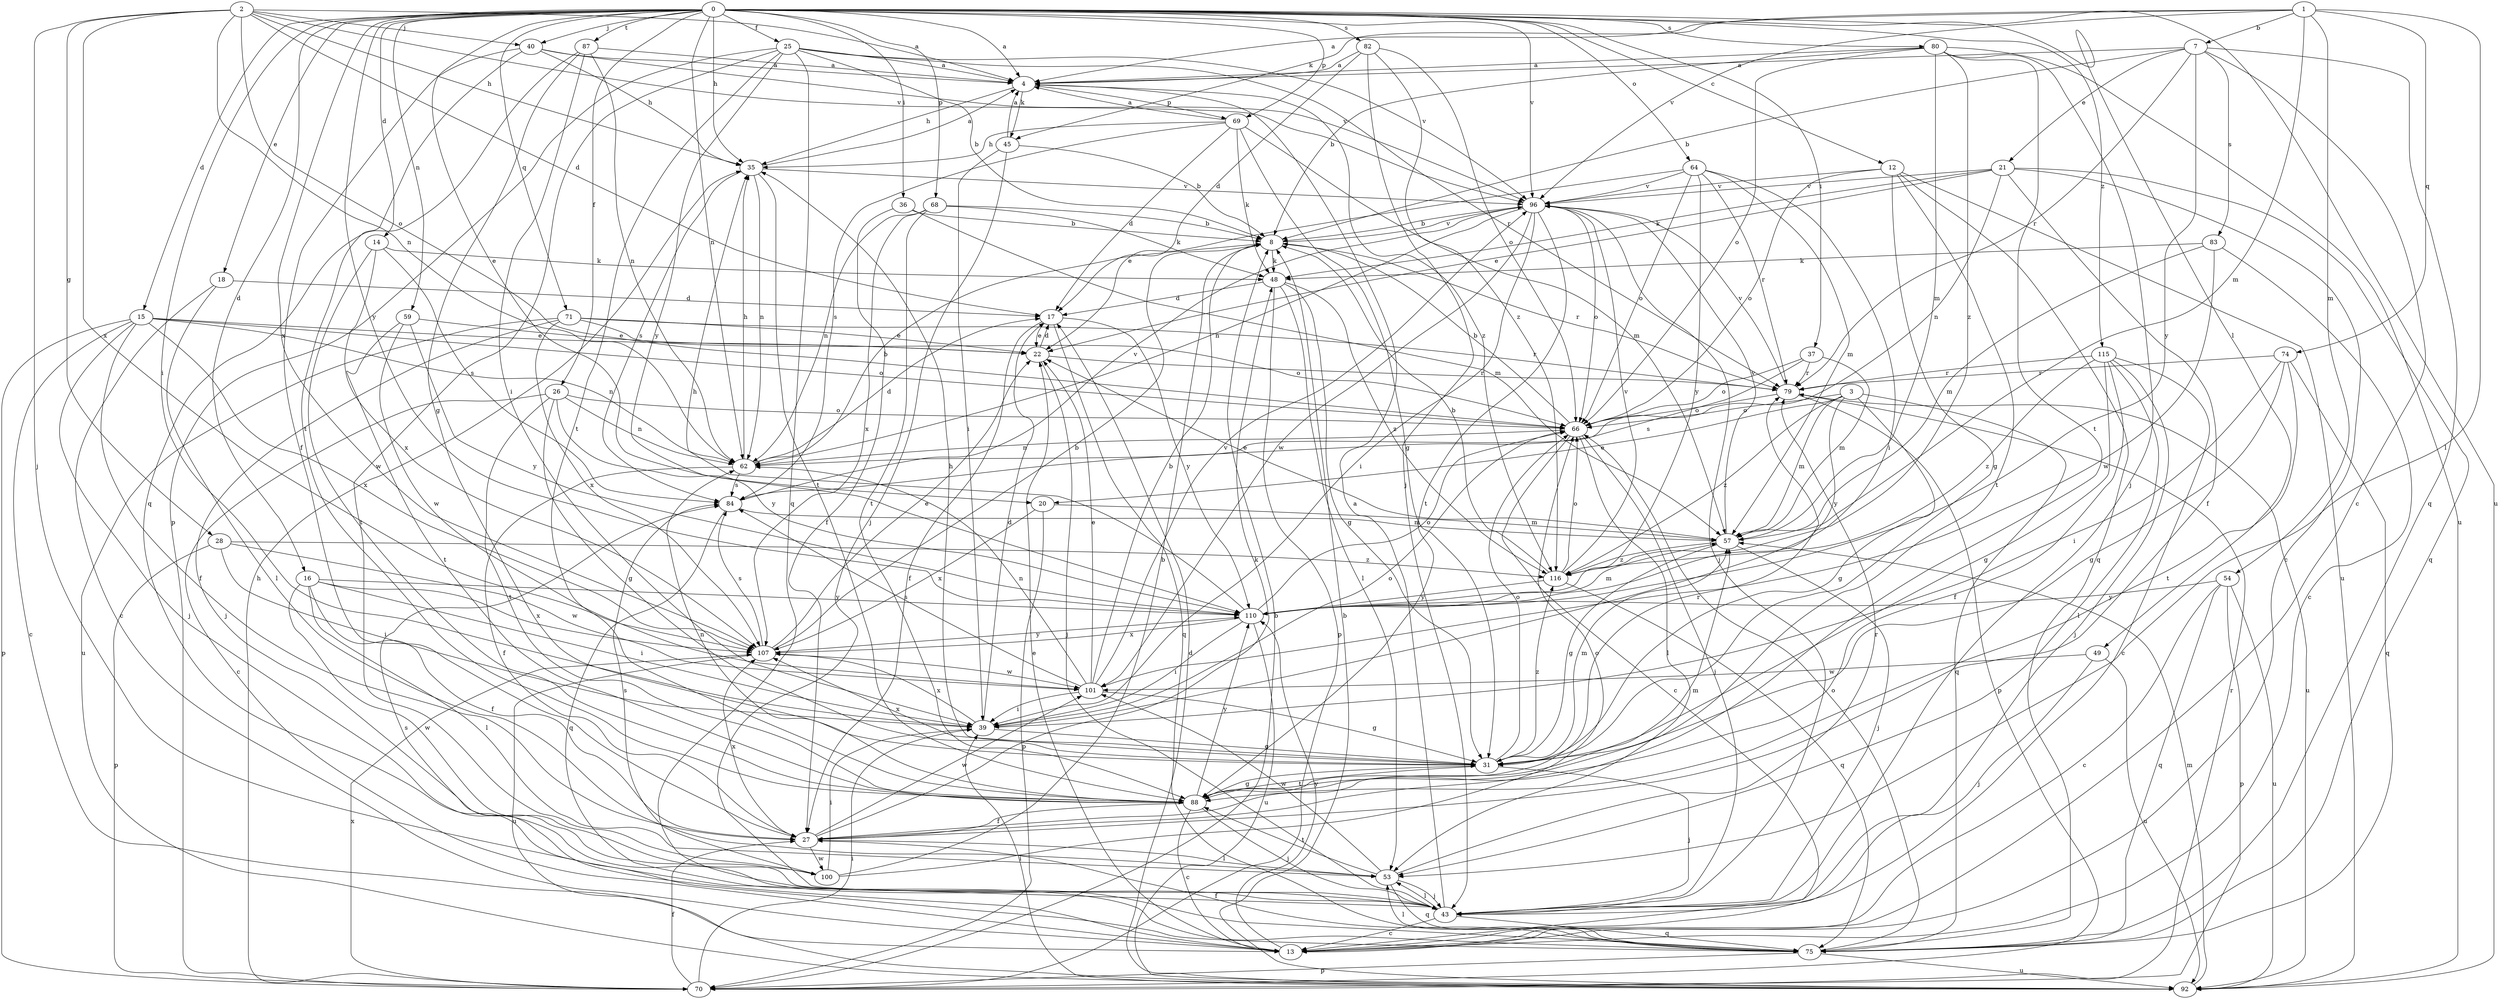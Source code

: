 strict digraph  {
0;
1;
2;
3;
4;
7;
8;
12;
13;
14;
15;
16;
17;
18;
20;
21;
22;
25;
26;
27;
28;
31;
35;
36;
37;
39;
40;
43;
45;
48;
49;
53;
54;
57;
59;
62;
64;
66;
68;
69;
70;
71;
74;
75;
79;
80;
82;
83;
84;
87;
88;
92;
96;
100;
101;
107;
110;
115;
116;
0 -> 4  [label=a];
0 -> 12  [label=c];
0 -> 14  [label=d];
0 -> 15  [label=d];
0 -> 16  [label=d];
0 -> 18  [label=e];
0 -> 20  [label=e];
0 -> 25  [label=f];
0 -> 26  [label=f];
0 -> 35  [label=h];
0 -> 36  [label=i];
0 -> 37  [label=i];
0 -> 39  [label=i];
0 -> 40  [label=j];
0 -> 49  [label=l];
0 -> 59  [label=n];
0 -> 62  [label=n];
0 -> 64  [label=o];
0 -> 68  [label=p];
0 -> 69  [label=p];
0 -> 71  [label=q];
0 -> 80  [label=s];
0 -> 82  [label=s];
0 -> 87  [label=t];
0 -> 92  [label=u];
0 -> 96  [label=v];
0 -> 107  [label=x];
0 -> 110  [label=y];
0 -> 115  [label=z];
1 -> 4  [label=a];
1 -> 7  [label=b];
1 -> 45  [label=k];
1 -> 53  [label=l];
1 -> 54  [label=m];
1 -> 57  [label=m];
1 -> 74  [label=q];
1 -> 96  [label=v];
2 -> 4  [label=a];
2 -> 17  [label=d];
2 -> 28  [label=g];
2 -> 35  [label=h];
2 -> 40  [label=j];
2 -> 43  [label=j];
2 -> 62  [label=n];
2 -> 66  [label=o];
2 -> 96  [label=v];
2 -> 107  [label=x];
3 -> 20  [label=e];
3 -> 31  [label=g];
3 -> 57  [label=m];
3 -> 66  [label=o];
3 -> 75  [label=q];
3 -> 110  [label=y];
3 -> 116  [label=z];
4 -> 35  [label=h];
4 -> 45  [label=k];
4 -> 69  [label=p];
4 -> 116  [label=z];
7 -> 4  [label=a];
7 -> 8  [label=b];
7 -> 13  [label=c];
7 -> 21  [label=e];
7 -> 75  [label=q];
7 -> 79  [label=r];
7 -> 83  [label=s];
7 -> 110  [label=y];
8 -> 48  [label=k];
8 -> 79  [label=r];
8 -> 96  [label=v];
12 -> 31  [label=g];
12 -> 66  [label=o];
12 -> 75  [label=q];
12 -> 88  [label=t];
12 -> 92  [label=u];
12 -> 96  [label=v];
13 -> 22  [label=e];
13 -> 84  [label=s];
13 -> 110  [label=y];
14 -> 48  [label=k];
14 -> 84  [label=s];
14 -> 88  [label=t];
14 -> 107  [label=x];
15 -> 13  [label=c];
15 -> 22  [label=e];
15 -> 27  [label=f];
15 -> 43  [label=j];
15 -> 62  [label=n];
15 -> 66  [label=o];
15 -> 70  [label=p];
15 -> 107  [label=x];
16 -> 27  [label=f];
16 -> 39  [label=i];
16 -> 53  [label=l];
16 -> 100  [label=w];
16 -> 107  [label=x];
16 -> 110  [label=y];
17 -> 22  [label=e];
17 -> 27  [label=f];
17 -> 75  [label=q];
17 -> 110  [label=y];
18 -> 13  [label=c];
18 -> 17  [label=d];
18 -> 53  [label=l];
20 -> 57  [label=m];
20 -> 70  [label=p];
20 -> 107  [label=x];
21 -> 13  [label=c];
21 -> 22  [label=e];
21 -> 27  [label=f];
21 -> 48  [label=k];
21 -> 62  [label=n];
21 -> 75  [label=q];
21 -> 96  [label=v];
22 -> 17  [label=d];
22 -> 43  [label=j];
22 -> 79  [label=r];
25 -> 4  [label=a];
25 -> 8  [label=b];
25 -> 70  [label=p];
25 -> 75  [label=q];
25 -> 79  [label=r];
25 -> 88  [label=t];
25 -> 96  [label=v];
25 -> 100  [label=w];
25 -> 110  [label=y];
26 -> 13  [label=c];
26 -> 31  [label=g];
26 -> 62  [label=n];
26 -> 66  [label=o];
26 -> 88  [label=t];
26 -> 110  [label=y];
27 -> 48  [label=k];
27 -> 53  [label=l];
27 -> 57  [label=m];
27 -> 100  [label=w];
27 -> 101  [label=w];
27 -> 107  [label=x];
28 -> 39  [label=i];
28 -> 70  [label=p];
28 -> 101  [label=w];
28 -> 116  [label=z];
31 -> 35  [label=h];
31 -> 43  [label=j];
31 -> 57  [label=m];
31 -> 66  [label=o];
31 -> 88  [label=t];
31 -> 107  [label=x];
31 -> 116  [label=z];
35 -> 4  [label=a];
35 -> 62  [label=n];
35 -> 84  [label=s];
35 -> 88  [label=t];
35 -> 96  [label=v];
36 -> 8  [label=b];
36 -> 27  [label=f];
36 -> 57  [label=m];
37 -> 57  [label=m];
37 -> 66  [label=o];
37 -> 79  [label=r];
37 -> 84  [label=s];
39 -> 17  [label=d];
39 -> 31  [label=g];
39 -> 66  [label=o];
39 -> 107  [label=x];
40 -> 4  [label=a];
40 -> 27  [label=f];
40 -> 35  [label=h];
40 -> 88  [label=t];
40 -> 96  [label=v];
43 -> 4  [label=a];
43 -> 13  [label=c];
43 -> 53  [label=l];
43 -> 75  [label=q];
45 -> 4  [label=a];
45 -> 8  [label=b];
45 -> 39  [label=i];
45 -> 43  [label=j];
48 -> 17  [label=d];
48 -> 31  [label=g];
48 -> 53  [label=l];
48 -> 70  [label=p];
48 -> 116  [label=z];
49 -> 43  [label=j];
49 -> 92  [label=u];
49 -> 101  [label=w];
53 -> 43  [label=j];
53 -> 75  [label=q];
53 -> 79  [label=r];
53 -> 88  [label=t];
53 -> 101  [label=w];
54 -> 13  [label=c];
54 -> 70  [label=p];
54 -> 75  [label=q];
54 -> 92  [label=u];
54 -> 110  [label=y];
57 -> 22  [label=e];
57 -> 31  [label=g];
57 -> 43  [label=j];
57 -> 96  [label=v];
57 -> 116  [label=z];
59 -> 22  [label=e];
59 -> 88  [label=t];
59 -> 101  [label=w];
59 -> 110  [label=y];
62 -> 8  [label=b];
62 -> 17  [label=d];
62 -> 27  [label=f];
62 -> 35  [label=h];
62 -> 84  [label=s];
64 -> 22  [label=e];
64 -> 39  [label=i];
64 -> 57  [label=m];
64 -> 66  [label=o];
64 -> 79  [label=r];
64 -> 96  [label=v];
64 -> 110  [label=y];
66 -> 8  [label=b];
66 -> 13  [label=c];
66 -> 43  [label=j];
66 -> 53  [label=l];
66 -> 62  [label=n];
68 -> 8  [label=b];
68 -> 48  [label=k];
68 -> 62  [label=n];
68 -> 88  [label=t];
68 -> 107  [label=x];
69 -> 4  [label=a];
69 -> 17  [label=d];
69 -> 31  [label=g];
69 -> 35  [label=h];
69 -> 48  [label=k];
69 -> 57  [label=m];
69 -> 84  [label=s];
70 -> 8  [label=b];
70 -> 27  [label=f];
70 -> 35  [label=h];
70 -> 39  [label=i];
70 -> 79  [label=r];
70 -> 107  [label=x];
71 -> 22  [label=e];
71 -> 43  [label=j];
71 -> 66  [label=o];
71 -> 79  [label=r];
71 -> 92  [label=u];
71 -> 107  [label=x];
74 -> 31  [label=g];
74 -> 39  [label=i];
74 -> 75  [label=q];
74 -> 79  [label=r];
74 -> 88  [label=t];
75 -> 27  [label=f];
75 -> 53  [label=l];
75 -> 66  [label=o];
75 -> 70  [label=p];
75 -> 92  [label=u];
79 -> 66  [label=o];
79 -> 70  [label=p];
79 -> 92  [label=u];
79 -> 96  [label=v];
80 -> 4  [label=a];
80 -> 8  [label=b];
80 -> 43  [label=j];
80 -> 57  [label=m];
80 -> 66  [label=o];
80 -> 88  [label=t];
80 -> 92  [label=u];
80 -> 116  [label=z];
82 -> 4  [label=a];
82 -> 17  [label=d];
82 -> 43  [label=j];
82 -> 66  [label=o];
82 -> 116  [label=z];
83 -> 13  [label=c];
83 -> 48  [label=k];
83 -> 57  [label=m];
83 -> 101  [label=w];
84 -> 57  [label=m];
84 -> 75  [label=q];
84 -> 96  [label=v];
87 -> 4  [label=a];
87 -> 31  [label=g];
87 -> 39  [label=i];
87 -> 62  [label=n];
87 -> 75  [label=q];
88 -> 13  [label=c];
88 -> 27  [label=f];
88 -> 31  [label=g];
88 -> 43  [label=j];
88 -> 62  [label=n];
88 -> 79  [label=r];
88 -> 110  [label=y];
92 -> 8  [label=b];
92 -> 17  [label=d];
92 -> 39  [label=i];
92 -> 57  [label=m];
96 -> 8  [label=b];
96 -> 39  [label=i];
96 -> 43  [label=j];
96 -> 62  [label=n];
96 -> 66  [label=o];
96 -> 88  [label=t];
96 -> 101  [label=w];
100 -> 8  [label=b];
100 -> 39  [label=i];
100 -> 66  [label=o];
100 -> 84  [label=s];
101 -> 8  [label=b];
101 -> 22  [label=e];
101 -> 31  [label=g];
101 -> 39  [label=i];
101 -> 62  [label=n];
101 -> 84  [label=s];
101 -> 96  [label=v];
107 -> 8  [label=b];
107 -> 22  [label=e];
107 -> 84  [label=s];
107 -> 92  [label=u];
107 -> 101  [label=w];
107 -> 110  [label=y];
110 -> 35  [label=h];
110 -> 39  [label=i];
110 -> 57  [label=m];
110 -> 66  [label=o];
110 -> 92  [label=u];
110 -> 107  [label=x];
115 -> 13  [label=c];
115 -> 27  [label=f];
115 -> 31  [label=g];
115 -> 43  [label=j];
115 -> 53  [label=l];
115 -> 79  [label=r];
115 -> 116  [label=z];
116 -> 8  [label=b];
116 -> 66  [label=o];
116 -> 75  [label=q];
116 -> 96  [label=v];
116 -> 110  [label=y];
}
